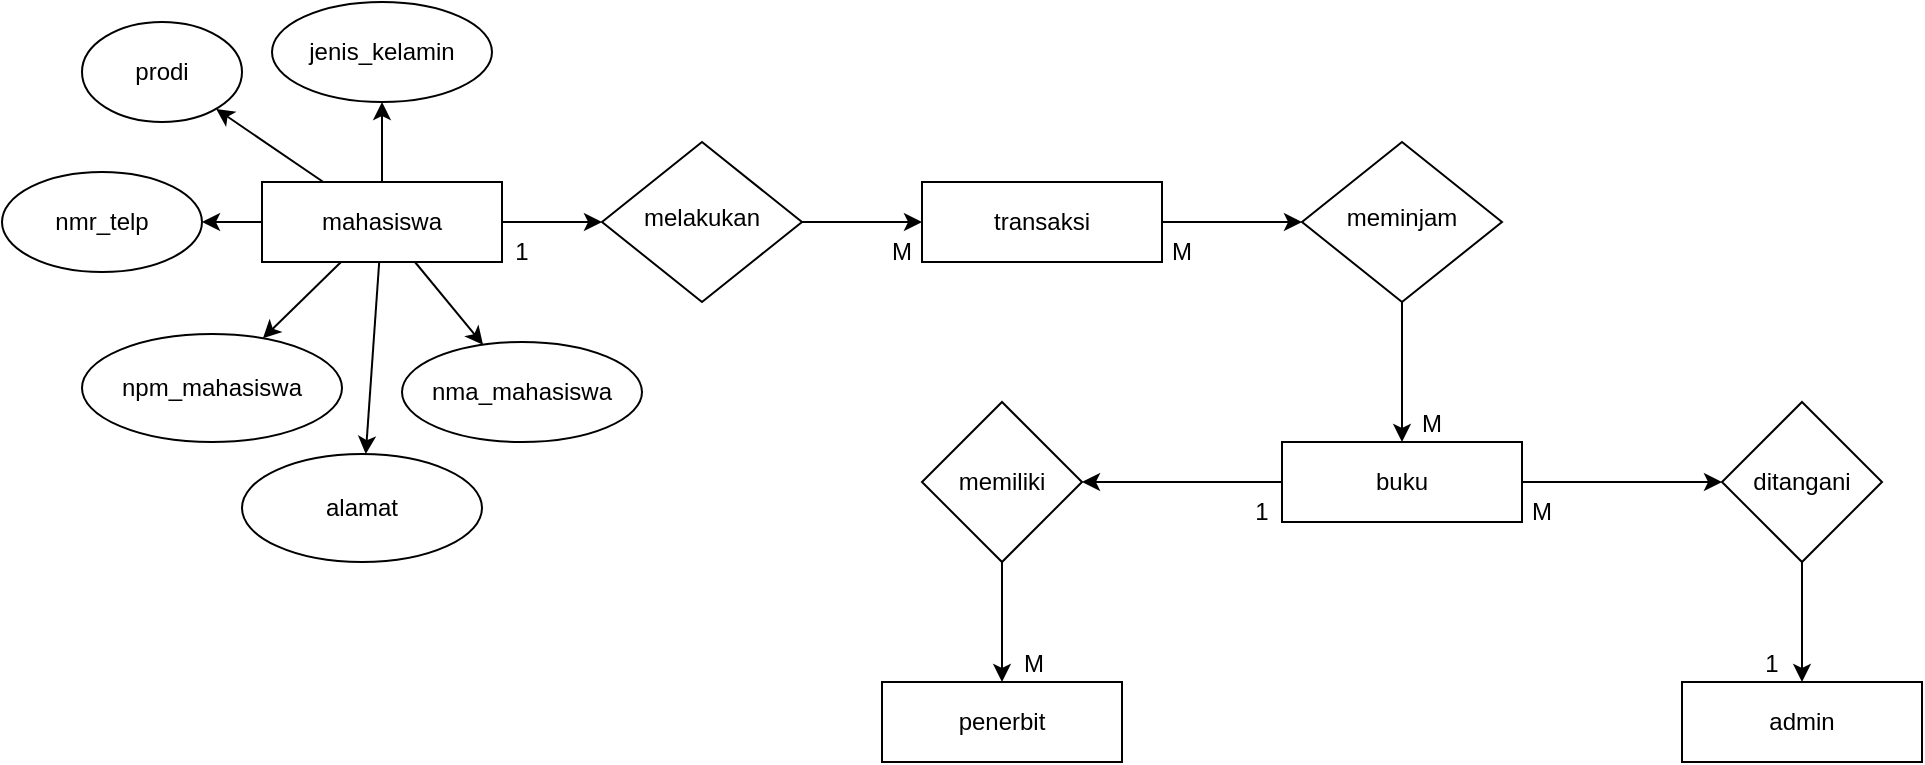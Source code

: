 <mxfile version="21.5.2" type="github">
  <diagram id="C5RBs43oDa-KdzZeNtuy" name="Page-1">
    <mxGraphModel dx="1665" dy="438" grid="1" gridSize="10" guides="1" tooltips="1" connect="1" arrows="1" fold="1" page="1" pageScale="1" pageWidth="827" pageHeight="1169" math="0" shadow="0">
      <root>
        <mxCell id="WIyWlLk6GJQsqaUBKTNV-0" />
        <mxCell id="WIyWlLk6GJQsqaUBKTNV-1" parent="WIyWlLk6GJQsqaUBKTNV-0" />
        <mxCell id="8coFRG28sYYlV24P8kFo-3" value="" style="edgeStyle=orthogonalEdgeStyle;rounded=0;orthogonalLoop=1;jettySize=auto;html=1;" edge="1" parent="WIyWlLk6GJQsqaUBKTNV-1" source="WIyWlLk6GJQsqaUBKTNV-3" target="WIyWlLk6GJQsqaUBKTNV-6">
          <mxGeometry relative="1" as="geometry" />
        </mxCell>
        <mxCell id="8coFRG28sYYlV24P8kFo-30" value="" style="rounded=0;orthogonalLoop=1;jettySize=auto;html=1;" edge="1" parent="WIyWlLk6GJQsqaUBKTNV-1" source="WIyWlLk6GJQsqaUBKTNV-3" target="8coFRG28sYYlV24P8kFo-29">
          <mxGeometry relative="1" as="geometry" />
        </mxCell>
        <mxCell id="8coFRG28sYYlV24P8kFo-34" value="" style="rounded=0;orthogonalLoop=1;jettySize=auto;html=1;" edge="1" parent="WIyWlLk6GJQsqaUBKTNV-1" source="WIyWlLk6GJQsqaUBKTNV-3" target="8coFRG28sYYlV24P8kFo-33">
          <mxGeometry relative="1" as="geometry" />
        </mxCell>
        <mxCell id="8coFRG28sYYlV24P8kFo-36" value="" style="rounded=0;orthogonalLoop=1;jettySize=auto;html=1;" edge="1" parent="WIyWlLk6GJQsqaUBKTNV-1" source="WIyWlLk6GJQsqaUBKTNV-3" target="8coFRG28sYYlV24P8kFo-35">
          <mxGeometry relative="1" as="geometry" />
        </mxCell>
        <mxCell id="8coFRG28sYYlV24P8kFo-38" value="" style="rounded=0;orthogonalLoop=1;jettySize=auto;html=1;" edge="1" parent="WIyWlLk6GJQsqaUBKTNV-1" source="WIyWlLk6GJQsqaUBKTNV-3" target="8coFRG28sYYlV24P8kFo-37">
          <mxGeometry relative="1" as="geometry" />
        </mxCell>
        <mxCell id="8coFRG28sYYlV24P8kFo-40" value="" style="edgeStyle=orthogonalEdgeStyle;rounded=0;orthogonalLoop=1;jettySize=auto;html=1;" edge="1" parent="WIyWlLk6GJQsqaUBKTNV-1" source="WIyWlLk6GJQsqaUBKTNV-3" target="8coFRG28sYYlV24P8kFo-39">
          <mxGeometry relative="1" as="geometry" />
        </mxCell>
        <mxCell id="8coFRG28sYYlV24P8kFo-43" value="" style="rounded=0;orthogonalLoop=1;jettySize=auto;html=1;" edge="1" parent="WIyWlLk6GJQsqaUBKTNV-1" source="WIyWlLk6GJQsqaUBKTNV-3" target="8coFRG28sYYlV24P8kFo-42">
          <mxGeometry relative="1" as="geometry" />
        </mxCell>
        <mxCell id="WIyWlLk6GJQsqaUBKTNV-3" value="mahasiswa" style="rounded=1;whiteSpace=wrap;html=1;fontSize=12;glass=0;strokeWidth=1;shadow=0;arcSize=0;" parent="WIyWlLk6GJQsqaUBKTNV-1" vertex="1">
          <mxGeometry x="110" y="170" width="120" height="40" as="geometry" />
        </mxCell>
        <mxCell id="8coFRG28sYYlV24P8kFo-2" value="" style="edgeStyle=orthogonalEdgeStyle;rounded=0;orthogonalLoop=1;jettySize=auto;html=1;" edge="1" parent="WIyWlLk6GJQsqaUBKTNV-1" source="WIyWlLk6GJQsqaUBKTNV-6" target="WIyWlLk6GJQsqaUBKTNV-7">
          <mxGeometry relative="1" as="geometry" />
        </mxCell>
        <mxCell id="WIyWlLk6GJQsqaUBKTNV-6" value="melakukan" style="rhombus;whiteSpace=wrap;html=1;shadow=0;fontFamily=Helvetica;fontSize=12;align=center;strokeWidth=1;spacing=6;spacingTop=-4;" parent="WIyWlLk6GJQsqaUBKTNV-1" vertex="1">
          <mxGeometry x="280" y="150" width="100" height="80" as="geometry" />
        </mxCell>
        <mxCell id="8coFRG28sYYlV24P8kFo-1" value="" style="edgeStyle=orthogonalEdgeStyle;rounded=0;orthogonalLoop=1;jettySize=auto;html=1;" edge="1" parent="WIyWlLk6GJQsqaUBKTNV-1" source="WIyWlLk6GJQsqaUBKTNV-7" target="WIyWlLk6GJQsqaUBKTNV-10">
          <mxGeometry relative="1" as="geometry" />
        </mxCell>
        <mxCell id="WIyWlLk6GJQsqaUBKTNV-7" value="transaksi" style="rounded=1;whiteSpace=wrap;html=1;fontSize=12;glass=0;strokeWidth=1;shadow=0;arcSize=0;" parent="WIyWlLk6GJQsqaUBKTNV-1" vertex="1">
          <mxGeometry x="440" y="170" width="120" height="40" as="geometry" />
        </mxCell>
        <mxCell id="8coFRG28sYYlV24P8kFo-4" value="" style="edgeStyle=orthogonalEdgeStyle;rounded=0;orthogonalLoop=1;jettySize=auto;html=1;" edge="1" parent="WIyWlLk6GJQsqaUBKTNV-1" source="WIyWlLk6GJQsqaUBKTNV-10" target="WIyWlLk6GJQsqaUBKTNV-12">
          <mxGeometry relative="1" as="geometry" />
        </mxCell>
        <mxCell id="WIyWlLk6GJQsqaUBKTNV-10" value="meminjam" style="rhombus;whiteSpace=wrap;html=1;shadow=0;fontFamily=Helvetica;fontSize=12;align=center;strokeWidth=1;spacing=6;spacingTop=-4;" parent="WIyWlLk6GJQsqaUBKTNV-1" vertex="1">
          <mxGeometry x="630" y="150" width="100" height="80" as="geometry" />
        </mxCell>
        <mxCell id="WIyWlLk6GJQsqaUBKTNV-11" value="penerbit" style="rounded=1;whiteSpace=wrap;html=1;fontSize=12;glass=0;strokeWidth=1;shadow=0;arcSize=0;" parent="WIyWlLk6GJQsqaUBKTNV-1" vertex="1">
          <mxGeometry x="420" y="420" width="120" height="40" as="geometry" />
        </mxCell>
        <mxCell id="8coFRG28sYYlV24P8kFo-8" value="" style="edgeStyle=orthogonalEdgeStyle;rounded=0;orthogonalLoop=1;jettySize=auto;html=1;" edge="1" parent="WIyWlLk6GJQsqaUBKTNV-1" source="WIyWlLk6GJQsqaUBKTNV-12" target="8coFRG28sYYlV24P8kFo-7">
          <mxGeometry relative="1" as="geometry" />
        </mxCell>
        <mxCell id="8coFRG28sYYlV24P8kFo-10" value="" style="edgeStyle=orthogonalEdgeStyle;rounded=0;orthogonalLoop=1;jettySize=auto;html=1;" edge="1" parent="WIyWlLk6GJQsqaUBKTNV-1" source="WIyWlLk6GJQsqaUBKTNV-12" target="8coFRG28sYYlV24P8kFo-9">
          <mxGeometry relative="1" as="geometry" />
        </mxCell>
        <mxCell id="WIyWlLk6GJQsqaUBKTNV-12" value="buku" style="rounded=1;whiteSpace=wrap;html=1;fontSize=12;glass=0;strokeWidth=1;shadow=0;arcSize=0;" parent="WIyWlLk6GJQsqaUBKTNV-1" vertex="1">
          <mxGeometry x="620" y="300" width="120" height="40" as="geometry" />
        </mxCell>
        <mxCell id="8coFRG28sYYlV24P8kFo-13" value="" style="edgeStyle=orthogonalEdgeStyle;rounded=0;orthogonalLoop=1;jettySize=auto;html=1;" edge="1" parent="WIyWlLk6GJQsqaUBKTNV-1" source="8coFRG28sYYlV24P8kFo-7" target="8coFRG28sYYlV24P8kFo-12">
          <mxGeometry relative="1" as="geometry" />
        </mxCell>
        <mxCell id="8coFRG28sYYlV24P8kFo-7" value="ditangani" style="rhombus;whiteSpace=wrap;html=1;rounded=1;glass=0;strokeWidth=1;shadow=0;arcSize=0;" vertex="1" parent="WIyWlLk6GJQsqaUBKTNV-1">
          <mxGeometry x="840" y="280" width="80" height="80" as="geometry" />
        </mxCell>
        <mxCell id="8coFRG28sYYlV24P8kFo-11" value="" style="edgeStyle=orthogonalEdgeStyle;rounded=0;orthogonalLoop=1;jettySize=auto;html=1;" edge="1" parent="WIyWlLk6GJQsqaUBKTNV-1" source="8coFRG28sYYlV24P8kFo-9" target="WIyWlLk6GJQsqaUBKTNV-11">
          <mxGeometry relative="1" as="geometry" />
        </mxCell>
        <mxCell id="8coFRG28sYYlV24P8kFo-9" value="memiliki" style="rhombus;whiteSpace=wrap;html=1;rounded=1;glass=0;strokeWidth=1;shadow=0;arcSize=0;" vertex="1" parent="WIyWlLk6GJQsqaUBKTNV-1">
          <mxGeometry x="440" y="280" width="80" height="80" as="geometry" />
        </mxCell>
        <mxCell id="8coFRG28sYYlV24P8kFo-12" value="admin" style="whiteSpace=wrap;html=1;rounded=1;glass=0;strokeWidth=1;shadow=0;arcSize=0;" vertex="1" parent="WIyWlLk6GJQsqaUBKTNV-1">
          <mxGeometry x="820" y="420" width="120" height="40" as="geometry" />
        </mxCell>
        <mxCell id="8coFRG28sYYlV24P8kFo-16" value="1" style="text;html=1;strokeColor=none;fillColor=none;align=center;verticalAlign=middle;whiteSpace=wrap;rounded=0;" vertex="1" parent="WIyWlLk6GJQsqaUBKTNV-1">
          <mxGeometry x="210" y="190" width="60" height="30" as="geometry" />
        </mxCell>
        <mxCell id="8coFRG28sYYlV24P8kFo-17" value="M" style="text;html=1;strokeColor=none;fillColor=none;align=center;verticalAlign=middle;whiteSpace=wrap;rounded=0;" vertex="1" parent="WIyWlLk6GJQsqaUBKTNV-1">
          <mxGeometry x="400" y="190" width="60" height="30" as="geometry" />
        </mxCell>
        <mxCell id="8coFRG28sYYlV24P8kFo-19" value="M" style="text;html=1;strokeColor=none;fillColor=none;align=center;verticalAlign=middle;whiteSpace=wrap;rounded=0;" vertex="1" parent="WIyWlLk6GJQsqaUBKTNV-1">
          <mxGeometry x="540" y="190" width="60" height="30" as="geometry" />
        </mxCell>
        <mxCell id="8coFRG28sYYlV24P8kFo-20" value="M" style="text;html=1;strokeColor=none;fillColor=none;align=center;verticalAlign=middle;whiteSpace=wrap;rounded=0;" vertex="1" parent="WIyWlLk6GJQsqaUBKTNV-1">
          <mxGeometry x="665" y="276" width="60" height="30" as="geometry" />
        </mxCell>
        <mxCell id="8coFRG28sYYlV24P8kFo-21" value="M" style="text;html=1;strokeColor=none;fillColor=none;align=center;verticalAlign=middle;whiteSpace=wrap;rounded=0;" vertex="1" parent="WIyWlLk6GJQsqaUBKTNV-1">
          <mxGeometry x="466" y="396" width="60" height="30" as="geometry" />
        </mxCell>
        <mxCell id="8coFRG28sYYlV24P8kFo-22" value="1" style="text;html=1;strokeColor=none;fillColor=none;align=center;verticalAlign=middle;whiteSpace=wrap;rounded=0;" vertex="1" parent="WIyWlLk6GJQsqaUBKTNV-1">
          <mxGeometry x="580" y="320" width="60" height="30" as="geometry" />
        </mxCell>
        <mxCell id="8coFRG28sYYlV24P8kFo-23" value="M" style="text;html=1;strokeColor=none;fillColor=none;align=center;verticalAlign=middle;whiteSpace=wrap;rounded=0;" vertex="1" parent="WIyWlLk6GJQsqaUBKTNV-1">
          <mxGeometry x="720" y="320" width="60" height="30" as="geometry" />
        </mxCell>
        <mxCell id="8coFRG28sYYlV24P8kFo-24" value="1" style="text;html=1;strokeColor=none;fillColor=none;align=center;verticalAlign=middle;whiteSpace=wrap;rounded=0;" vertex="1" parent="WIyWlLk6GJQsqaUBKTNV-1">
          <mxGeometry x="835" y="396" width="60" height="30" as="geometry" />
        </mxCell>
        <mxCell id="8coFRG28sYYlV24P8kFo-29" value="npm_mahasiswa" style="ellipse;whiteSpace=wrap;html=1;rounded=1;glass=0;strokeWidth=1;shadow=0;arcSize=0;" vertex="1" parent="WIyWlLk6GJQsqaUBKTNV-1">
          <mxGeometry x="20" y="246" width="130" height="54" as="geometry" />
        </mxCell>
        <mxCell id="8coFRG28sYYlV24P8kFo-33" value="nma_mahasiswa" style="ellipse;whiteSpace=wrap;html=1;rounded=1;glass=0;strokeWidth=1;shadow=0;arcSize=0;" vertex="1" parent="WIyWlLk6GJQsqaUBKTNV-1">
          <mxGeometry x="180" y="250" width="120" height="50" as="geometry" />
        </mxCell>
        <mxCell id="8coFRG28sYYlV24P8kFo-35" value="prodi" style="ellipse;whiteSpace=wrap;html=1;rounded=1;glass=0;strokeWidth=1;shadow=0;arcSize=0;" vertex="1" parent="WIyWlLk6GJQsqaUBKTNV-1">
          <mxGeometry x="20" y="90" width="80" height="50" as="geometry" />
        </mxCell>
        <mxCell id="8coFRG28sYYlV24P8kFo-37" value="jenis_kelamin" style="ellipse;whiteSpace=wrap;html=1;rounded=1;glass=0;strokeWidth=1;shadow=0;arcSize=0;" vertex="1" parent="WIyWlLk6GJQsqaUBKTNV-1">
          <mxGeometry x="115" y="80" width="110" height="50" as="geometry" />
        </mxCell>
        <mxCell id="8coFRG28sYYlV24P8kFo-39" value="nmr_telp" style="ellipse;whiteSpace=wrap;html=1;rounded=1;glass=0;strokeWidth=1;shadow=0;arcSize=0;" vertex="1" parent="WIyWlLk6GJQsqaUBKTNV-1">
          <mxGeometry x="-20" y="165" width="100" height="50" as="geometry" />
        </mxCell>
        <mxCell id="8coFRG28sYYlV24P8kFo-42" value="alamat" style="ellipse;whiteSpace=wrap;html=1;" vertex="1" parent="WIyWlLk6GJQsqaUBKTNV-1">
          <mxGeometry x="100" y="306" width="120" height="54" as="geometry" />
        </mxCell>
      </root>
    </mxGraphModel>
  </diagram>
</mxfile>
